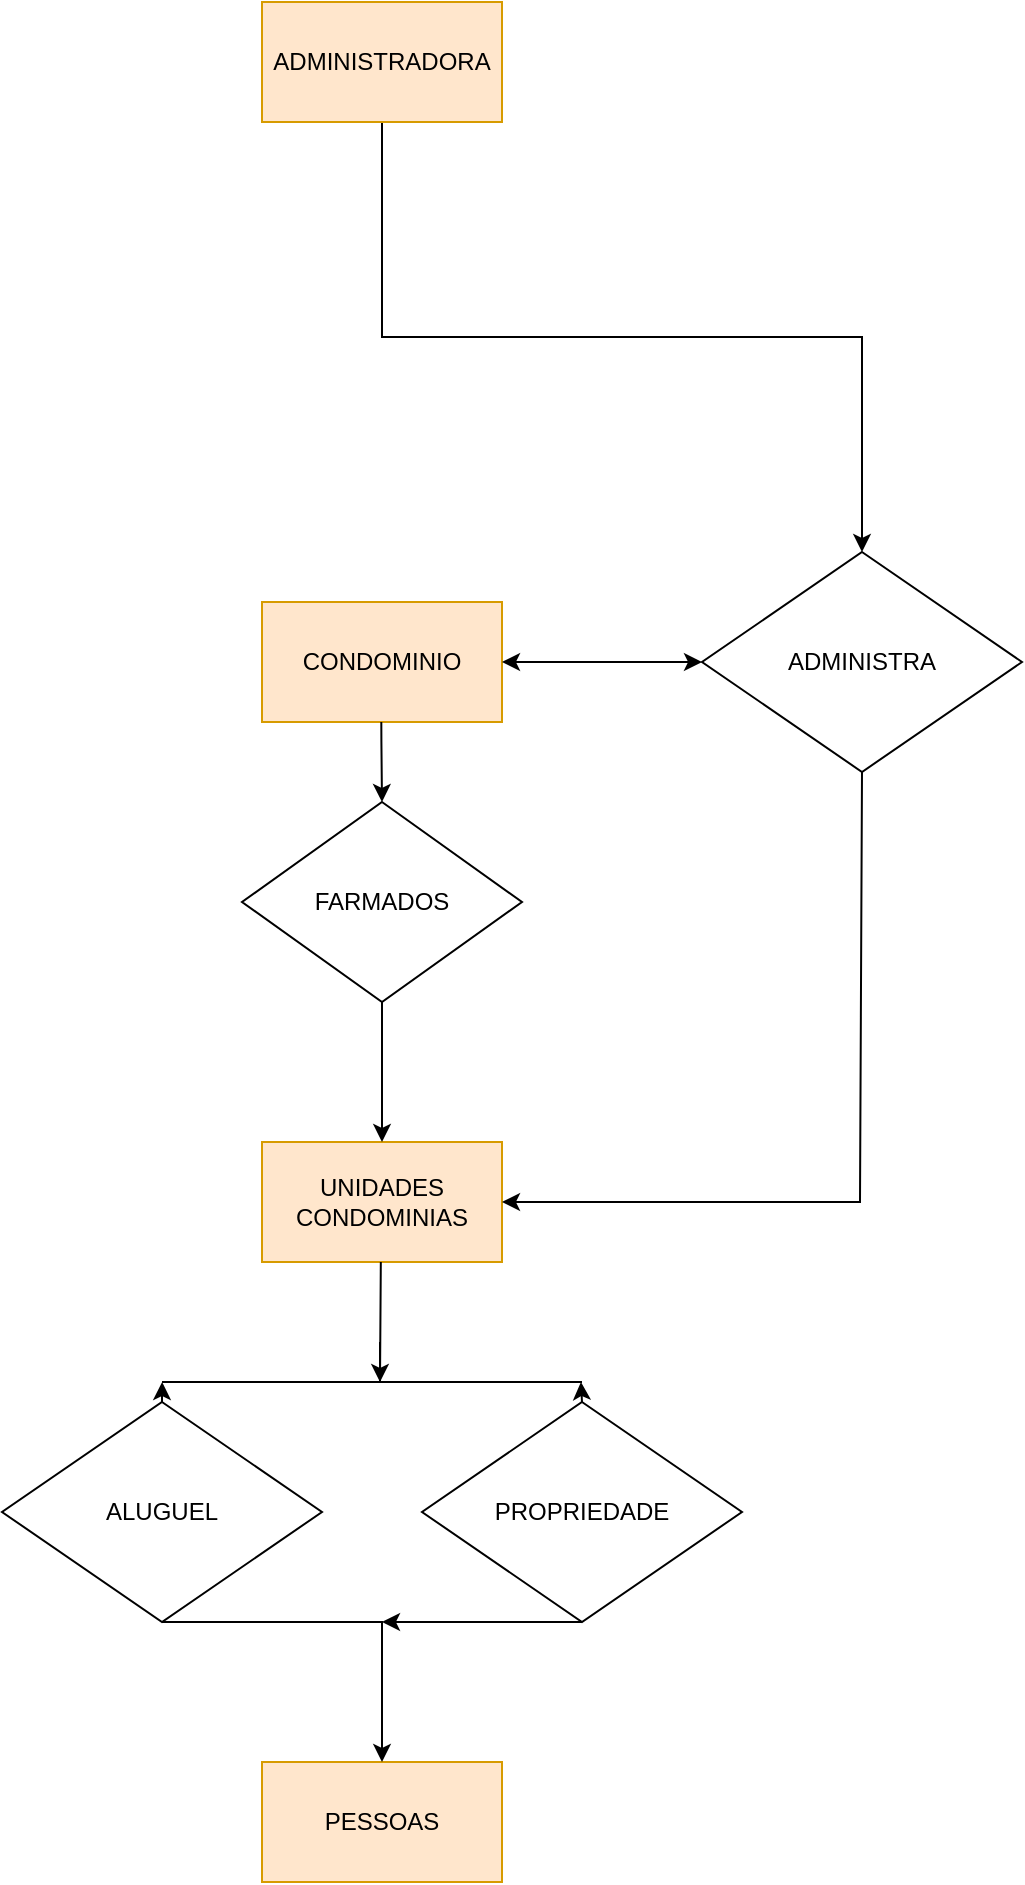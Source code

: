 <mxfile version="20.8.16" type="device"><diagram name="Página-1" id="Sph6lBH2_tyKaPNkMj9a"><mxGraphModel dx="2049" dy="1137" grid="1" gridSize="10" guides="1" tooltips="1" connect="1" arrows="1" fold="1" page="1" pageScale="1" pageWidth="827" pageHeight="1169" math="0" shadow="0"><root><mxCell id="0"/><mxCell id="1" parent="0"/><mxCell id="6wcJviG7mN99Sr39yHly-9" style="edgeStyle=orthogonalEdgeStyle;rounded=0;orthogonalLoop=1;jettySize=auto;html=1;exitX=0.5;exitY=1;exitDx=0;exitDy=0;entryX=0.5;entryY=0;entryDx=0;entryDy=0;" edge="1" parent="1" source="6wcJviG7mN99Sr39yHly-1" target="6wcJviG7mN99Sr39yHly-6"><mxGeometry relative="1" as="geometry"/></mxCell><mxCell id="6wcJviG7mN99Sr39yHly-1" value="ADMINISTRADORA" style="rounded=0;whiteSpace=wrap;html=1;fillColor=#ffe6cc;strokeColor=#d79b00;" vertex="1" parent="1"><mxGeometry x="310" y="40" width="120" height="60" as="geometry"/></mxCell><mxCell id="6wcJviG7mN99Sr39yHly-3" value="UNIDADES CONDOMINIAS" style="rounded=0;whiteSpace=wrap;html=1;fillColor=#ffe6cc;strokeColor=#d79b00;" vertex="1" parent="1"><mxGeometry x="310" y="610" width="120" height="60" as="geometry"/></mxCell><mxCell id="6wcJviG7mN99Sr39yHly-4" value="CONDOMINIO" style="rounded=0;whiteSpace=wrap;html=1;fillColor=#ffe6cc;strokeColor=#d79b00;" vertex="1" parent="1"><mxGeometry x="310" y="340" width="120" height="60" as="geometry"/></mxCell><mxCell id="6wcJviG7mN99Sr39yHly-5" value="PESSOAS" style="rounded=0;whiteSpace=wrap;html=1;fillColor=#ffe6cc;strokeColor=#d79b00;" vertex="1" parent="1"><mxGeometry x="310" y="920" width="120" height="60" as="geometry"/></mxCell><mxCell id="6wcJviG7mN99Sr39yHly-6" value="ADMINISTRA" style="rhombus;whiteSpace=wrap;html=1;" vertex="1" parent="1"><mxGeometry x="530" y="315" width="160" height="110" as="geometry"/></mxCell><mxCell id="6wcJviG7mN99Sr39yHly-10" value="" style="endArrow=classic;startArrow=classic;html=1;rounded=0;entryX=0;entryY=0.5;entryDx=0;entryDy=0;" edge="1" parent="1" source="6wcJviG7mN99Sr39yHly-4" target="6wcJviG7mN99Sr39yHly-6"><mxGeometry width="50" height="50" relative="1" as="geometry"><mxPoint x="370" y="319.289" as="sourcePoint"/><mxPoint x="370" y="269.289" as="targetPoint"/></mxGeometry></mxCell><mxCell id="6wcJviG7mN99Sr39yHly-22" style="edgeStyle=orthogonalEdgeStyle;rounded=0;orthogonalLoop=1;jettySize=auto;html=1;exitX=0.5;exitY=0;exitDx=0;exitDy=0;" edge="1" parent="1" source="6wcJviG7mN99Sr39yHly-11"><mxGeometry relative="1" as="geometry"><mxPoint x="469.471" y="730" as="targetPoint"/></mxGeometry></mxCell><mxCell id="6wcJviG7mN99Sr39yHly-11" value="PROPRIEDADE" style="rhombus;whiteSpace=wrap;html=1;" vertex="1" parent="1"><mxGeometry x="390" y="740" width="160" height="110" as="geometry"/></mxCell><mxCell id="6wcJviG7mN99Sr39yHly-13" style="edgeStyle=orthogonalEdgeStyle;rounded=0;orthogonalLoop=1;jettySize=auto;html=1;entryX=0.5;entryY=0;entryDx=0;entryDy=0;exitX=0.5;exitY=1;exitDx=0;exitDy=0;" edge="1" parent="1" source="6wcJviG7mN99Sr39yHly-24" target="6wcJviG7mN99Sr39yHly-3"><mxGeometry relative="1" as="geometry"><mxPoint x="370" y="560" as="sourcePoint"/><mxPoint x="369.76" y="590" as="targetPoint"/><Array as="points"/></mxGeometry></mxCell><mxCell id="6wcJviG7mN99Sr39yHly-23" style="edgeStyle=orthogonalEdgeStyle;rounded=0;orthogonalLoop=1;jettySize=auto;html=1;exitX=0.5;exitY=0;exitDx=0;exitDy=0;" edge="1" parent="1" source="6wcJviG7mN99Sr39yHly-14"><mxGeometry relative="1" as="geometry"><mxPoint x="260.059" y="730" as="targetPoint"/></mxGeometry></mxCell><mxCell id="6wcJviG7mN99Sr39yHly-14" value="ALUGUEL" style="rhombus;whiteSpace=wrap;html=1;" vertex="1" parent="1"><mxGeometry x="180" y="740" width="160" height="110" as="geometry"/></mxCell><mxCell id="6wcJviG7mN99Sr39yHly-16" style="edgeStyle=orthogonalEdgeStyle;rounded=0;orthogonalLoop=1;jettySize=auto;html=1;entryX=0.5;entryY=0;entryDx=0;entryDy=0;exitX=0.5;exitY=1;exitDx=0;exitDy=0;" edge="1" parent="1" source="6wcJviG7mN99Sr39yHly-14"><mxGeometry relative="1" as="geometry"><mxPoint x="369.5" y="850" as="sourcePoint"/><mxPoint x="370" y="920" as="targetPoint"/><Array as="points"><mxPoint x="370" y="850"/></Array></mxGeometry></mxCell><mxCell id="6wcJviG7mN99Sr39yHly-17" value="" style="endArrow=classic;html=1;rounded=0;" edge="1" parent="1"><mxGeometry width="50" height="50" relative="1" as="geometry"><mxPoint x="470" y="850" as="sourcePoint"/><mxPoint x="370" y="850" as="targetPoint"/><Array as="points"><mxPoint x="390" y="850"/></Array></mxGeometry></mxCell><mxCell id="6wcJviG7mN99Sr39yHly-20" value="" style="endArrow=classic;html=1;rounded=0;" edge="1" parent="1"><mxGeometry width="50" height="50" relative="1" as="geometry"><mxPoint x="369.41" y="670" as="sourcePoint"/><mxPoint x="369" y="730" as="targetPoint"/><Array as="points"><mxPoint x="369" y="730"/><mxPoint x="369" y="710"/></Array></mxGeometry></mxCell><mxCell id="6wcJviG7mN99Sr39yHly-21" value="" style="endArrow=none;html=1;rounded=0;" edge="1" parent="1"><mxGeometry width="50" height="50" relative="1" as="geometry"><mxPoint x="260" y="730" as="sourcePoint"/><mxPoint x="470" y="730" as="targetPoint"/><Array as="points"><mxPoint x="384" y="730"/></Array></mxGeometry></mxCell><mxCell id="6wcJviG7mN99Sr39yHly-24" value="FARMADOS" style="rhombus;whiteSpace=wrap;html=1;" vertex="1" parent="1"><mxGeometry x="300" y="440" width="140" height="100" as="geometry"/></mxCell><mxCell id="6wcJviG7mN99Sr39yHly-25" style="edgeStyle=orthogonalEdgeStyle;rounded=0;orthogonalLoop=1;jettySize=auto;html=1;exitX=0.5;exitY=1;exitDx=0;exitDy=0;" edge="1" parent="1"><mxGeometry relative="1" as="geometry"><mxPoint x="369.66" y="400" as="sourcePoint"/><mxPoint x="370" y="440" as="targetPoint"/><Array as="points"><mxPoint x="370" y="410"/><mxPoint x="370" y="410"/></Array></mxGeometry></mxCell><mxCell id="6wcJviG7mN99Sr39yHly-26" value="" style="endArrow=classic;html=1;rounded=0;entryX=1;entryY=0.5;entryDx=0;entryDy=0;exitX=0.5;exitY=1;exitDx=0;exitDy=0;" edge="1" parent="1" source="6wcJviG7mN99Sr39yHly-6" target="6wcJviG7mN99Sr39yHly-3"><mxGeometry width="50" height="50" relative="1" as="geometry"><mxPoint x="609.41" y="440" as="sourcePoint"/><mxPoint x="440" y="640" as="targetPoint"/><Array as="points"><mxPoint x="609" y="640"/></Array></mxGeometry></mxCell></root></mxGraphModel></diagram></mxfile>